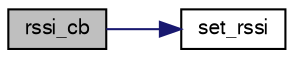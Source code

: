 digraph "rssi_cb"
{
  edge [fontname="FreeSans",fontsize="10",labelfontname="FreeSans",labelfontsize="10"];
  node [fontname="FreeSans",fontsize="10",shape=record];
  rankdir="LR";
  Node1 [label="rssi_cb",height=0.2,width=0.4,color="black", fillcolor="grey75", style="filled", fontcolor="black"];
  Node1 -> Node2 [color="midnightblue",fontsize="10",style="solid",fontname="FreeSans"];
  Node2 [label="set_rssi",height=0.2,width=0.4,color="black", fillcolor="white", style="filled",URL="$rssi_8c.html#a3e69fe3a15e8256b20fed5fb23baf3ab"];
}
